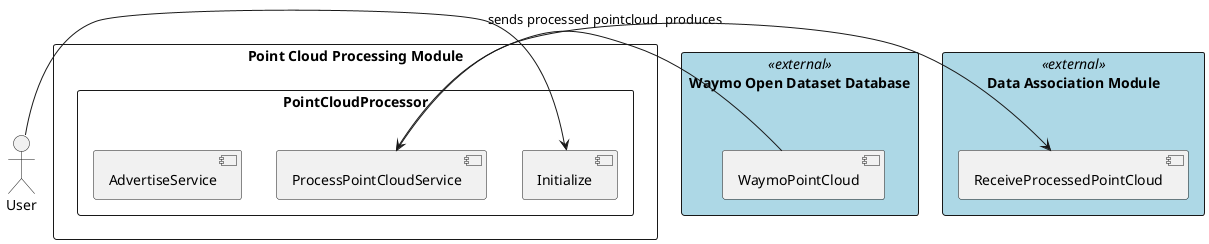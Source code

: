 @startuml
skinparam rectangle {
    BackgroundColor<<external>> LightBlue
}

actor User

rectangle "Point Cloud Processing Module" {
    rectangle "PointCloudProcessor" {
        [Initialize]
        [ProcessPointCloudService]
        [AdvertiseService]
    }
}

rectangle "Waymo Open Dataset Database" <<external>> {
    [WaymoPointCloud]
}

rectangle "Data Association Module" <<external>> {
    [ReceiveProcessedPointCloud]
}

User -> [Initialize]
[WaymoPointCloud] -> [ProcessPointCloudService] : produces
[ProcessPointCloudService] -> [ReceiveProcessedPointCloud] : sends processed pointcloud

@enduml
